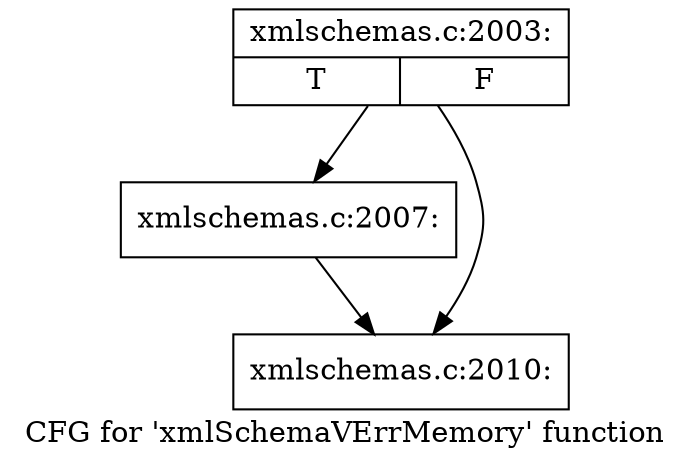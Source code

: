digraph "CFG for 'xmlSchemaVErrMemory' function" {
	label="CFG for 'xmlSchemaVErrMemory' function";

	Node0x55d0266ecd90 [shape=record,label="{xmlschemas.c:2003:|{<s0>T|<s1>F}}"];
	Node0x55d0266ecd90 -> Node0x55d0266edbd0;
	Node0x55d0266ecd90 -> Node0x55d0266edc20;
	Node0x55d0266edbd0 [shape=record,label="{xmlschemas.c:2007:}"];
	Node0x55d0266edbd0 -> Node0x55d0266edc20;
	Node0x55d0266edc20 [shape=record,label="{xmlschemas.c:2010:}"];
}
